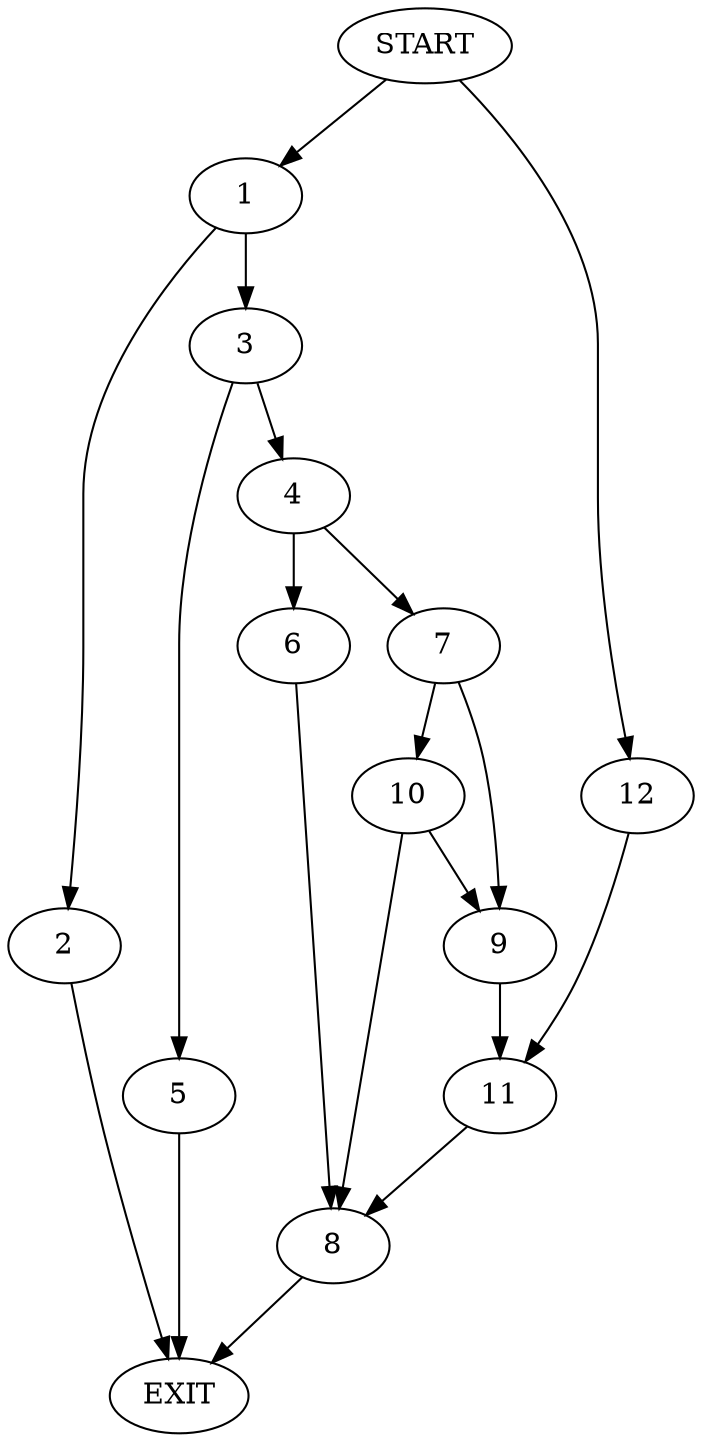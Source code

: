 digraph {
0 [label="START"]
13 [label="EXIT"]
0 -> 1
1 -> 2
1 -> 3
3 -> 4
3 -> 5
2 -> 13
4 -> 6
4 -> 7
5 -> 13
6 -> 8
7 -> 9
7 -> 10
8 -> 13
10 -> 8
10 -> 9
9 -> 11
11 -> 8
0 -> 12
12 -> 11
}
